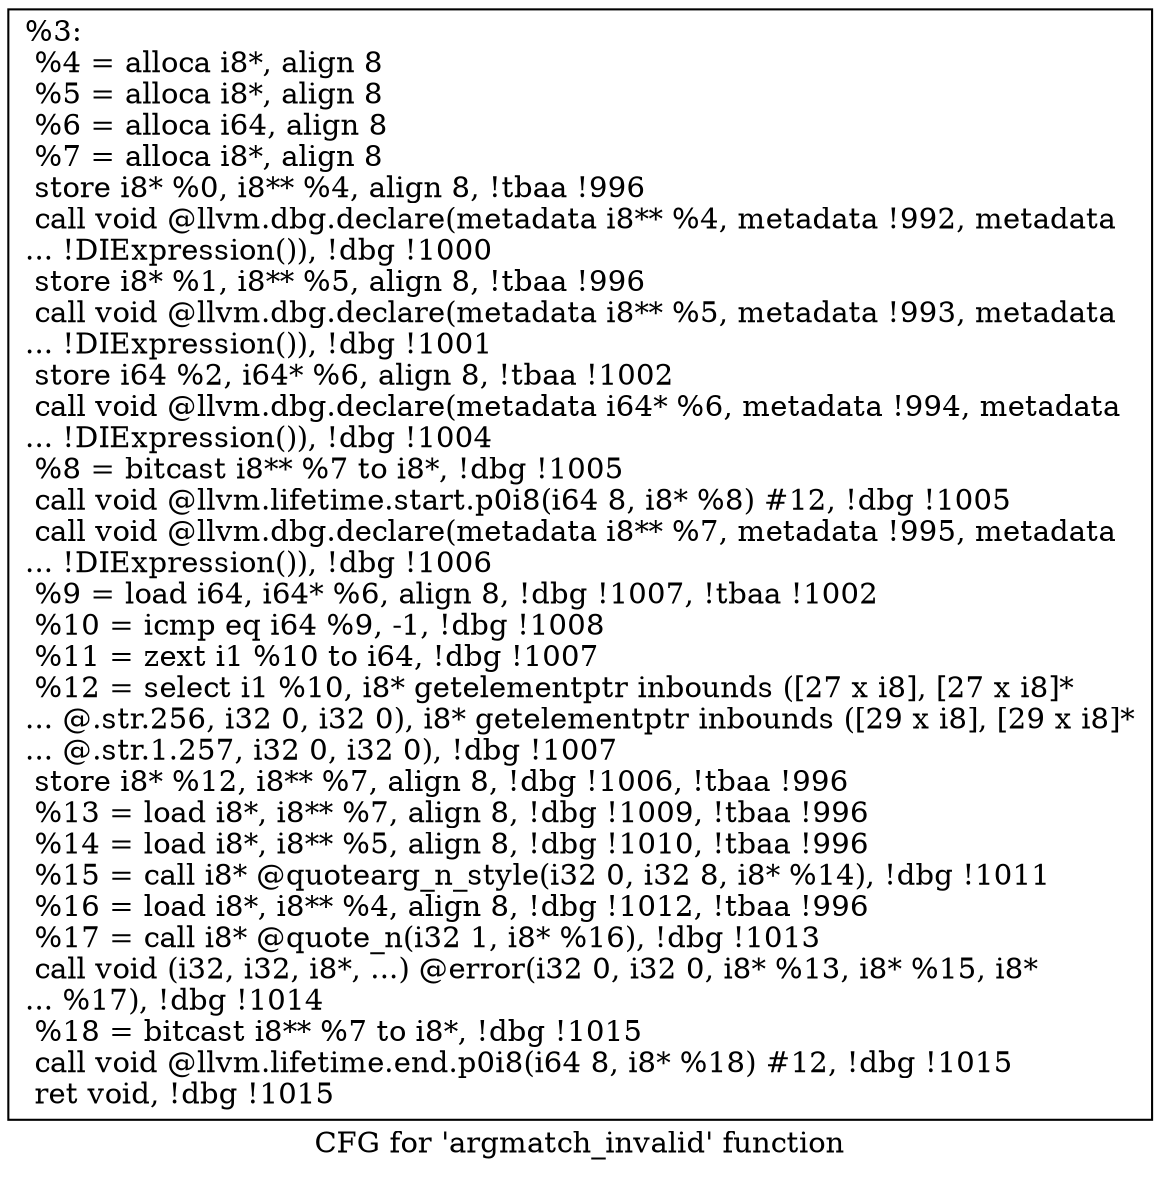 digraph "CFG for 'argmatch_invalid' function" {
	label="CFG for 'argmatch_invalid' function";

	Node0x1aa6140 [shape=record,label="{%3:\l  %4 = alloca i8*, align 8\l  %5 = alloca i8*, align 8\l  %6 = alloca i64, align 8\l  %7 = alloca i8*, align 8\l  store i8* %0, i8** %4, align 8, !tbaa !996\l  call void @llvm.dbg.declare(metadata i8** %4, metadata !992, metadata\l... !DIExpression()), !dbg !1000\l  store i8* %1, i8** %5, align 8, !tbaa !996\l  call void @llvm.dbg.declare(metadata i8** %5, metadata !993, metadata\l... !DIExpression()), !dbg !1001\l  store i64 %2, i64* %6, align 8, !tbaa !1002\l  call void @llvm.dbg.declare(metadata i64* %6, metadata !994, metadata\l... !DIExpression()), !dbg !1004\l  %8 = bitcast i8** %7 to i8*, !dbg !1005\l  call void @llvm.lifetime.start.p0i8(i64 8, i8* %8) #12, !dbg !1005\l  call void @llvm.dbg.declare(metadata i8** %7, metadata !995, metadata\l... !DIExpression()), !dbg !1006\l  %9 = load i64, i64* %6, align 8, !dbg !1007, !tbaa !1002\l  %10 = icmp eq i64 %9, -1, !dbg !1008\l  %11 = zext i1 %10 to i64, !dbg !1007\l  %12 = select i1 %10, i8* getelementptr inbounds ([27 x i8], [27 x i8]*\l... @.str.256, i32 0, i32 0), i8* getelementptr inbounds ([29 x i8], [29 x i8]*\l... @.str.1.257, i32 0, i32 0), !dbg !1007\l  store i8* %12, i8** %7, align 8, !dbg !1006, !tbaa !996\l  %13 = load i8*, i8** %7, align 8, !dbg !1009, !tbaa !996\l  %14 = load i8*, i8** %5, align 8, !dbg !1010, !tbaa !996\l  %15 = call i8* @quotearg_n_style(i32 0, i32 8, i8* %14), !dbg !1011\l  %16 = load i8*, i8** %4, align 8, !dbg !1012, !tbaa !996\l  %17 = call i8* @quote_n(i32 1, i8* %16), !dbg !1013\l  call void (i32, i32, i8*, ...) @error(i32 0, i32 0, i8* %13, i8* %15, i8*\l... %17), !dbg !1014\l  %18 = bitcast i8** %7 to i8*, !dbg !1015\l  call void @llvm.lifetime.end.p0i8(i64 8, i8* %18) #12, !dbg !1015\l  ret void, !dbg !1015\l}"];
}
